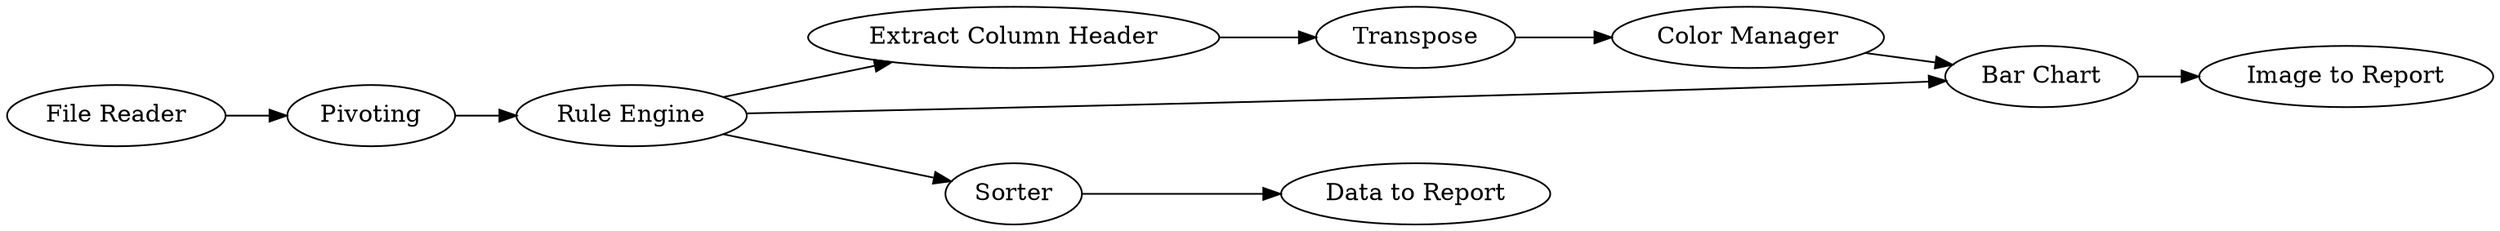 digraph {
	"-4257000915894158865_6" [label="Color Manager"]
	"-4257000915894158865_9" [label=Transpose]
	"-4257000915894158865_8" [label="Extract Column Header"]
	"-4257000915894158865_1" [label="File Reader"]
	"-4257000915894158865_12" [label="Rule Engine"]
	"-4257000915894158865_2" [label=Pivoting]
	"-4257000915894158865_11" [label="Data to Report"]
	"-4257000915894158865_7" [label="Bar Chart"]
	"-4257000915894158865_10" [label="Image to Report"]
	"-4257000915894158865_4" [label=Sorter]
	"-4257000915894158865_12" -> "-4257000915894158865_7"
	"-4257000915894158865_7" -> "-4257000915894158865_10"
	"-4257000915894158865_1" -> "-4257000915894158865_2"
	"-4257000915894158865_12" -> "-4257000915894158865_4"
	"-4257000915894158865_2" -> "-4257000915894158865_12"
	"-4257000915894158865_9" -> "-4257000915894158865_6"
	"-4257000915894158865_6" -> "-4257000915894158865_7"
	"-4257000915894158865_12" -> "-4257000915894158865_8"
	"-4257000915894158865_8" -> "-4257000915894158865_9"
	"-4257000915894158865_4" -> "-4257000915894158865_11"
	rankdir=LR
}
